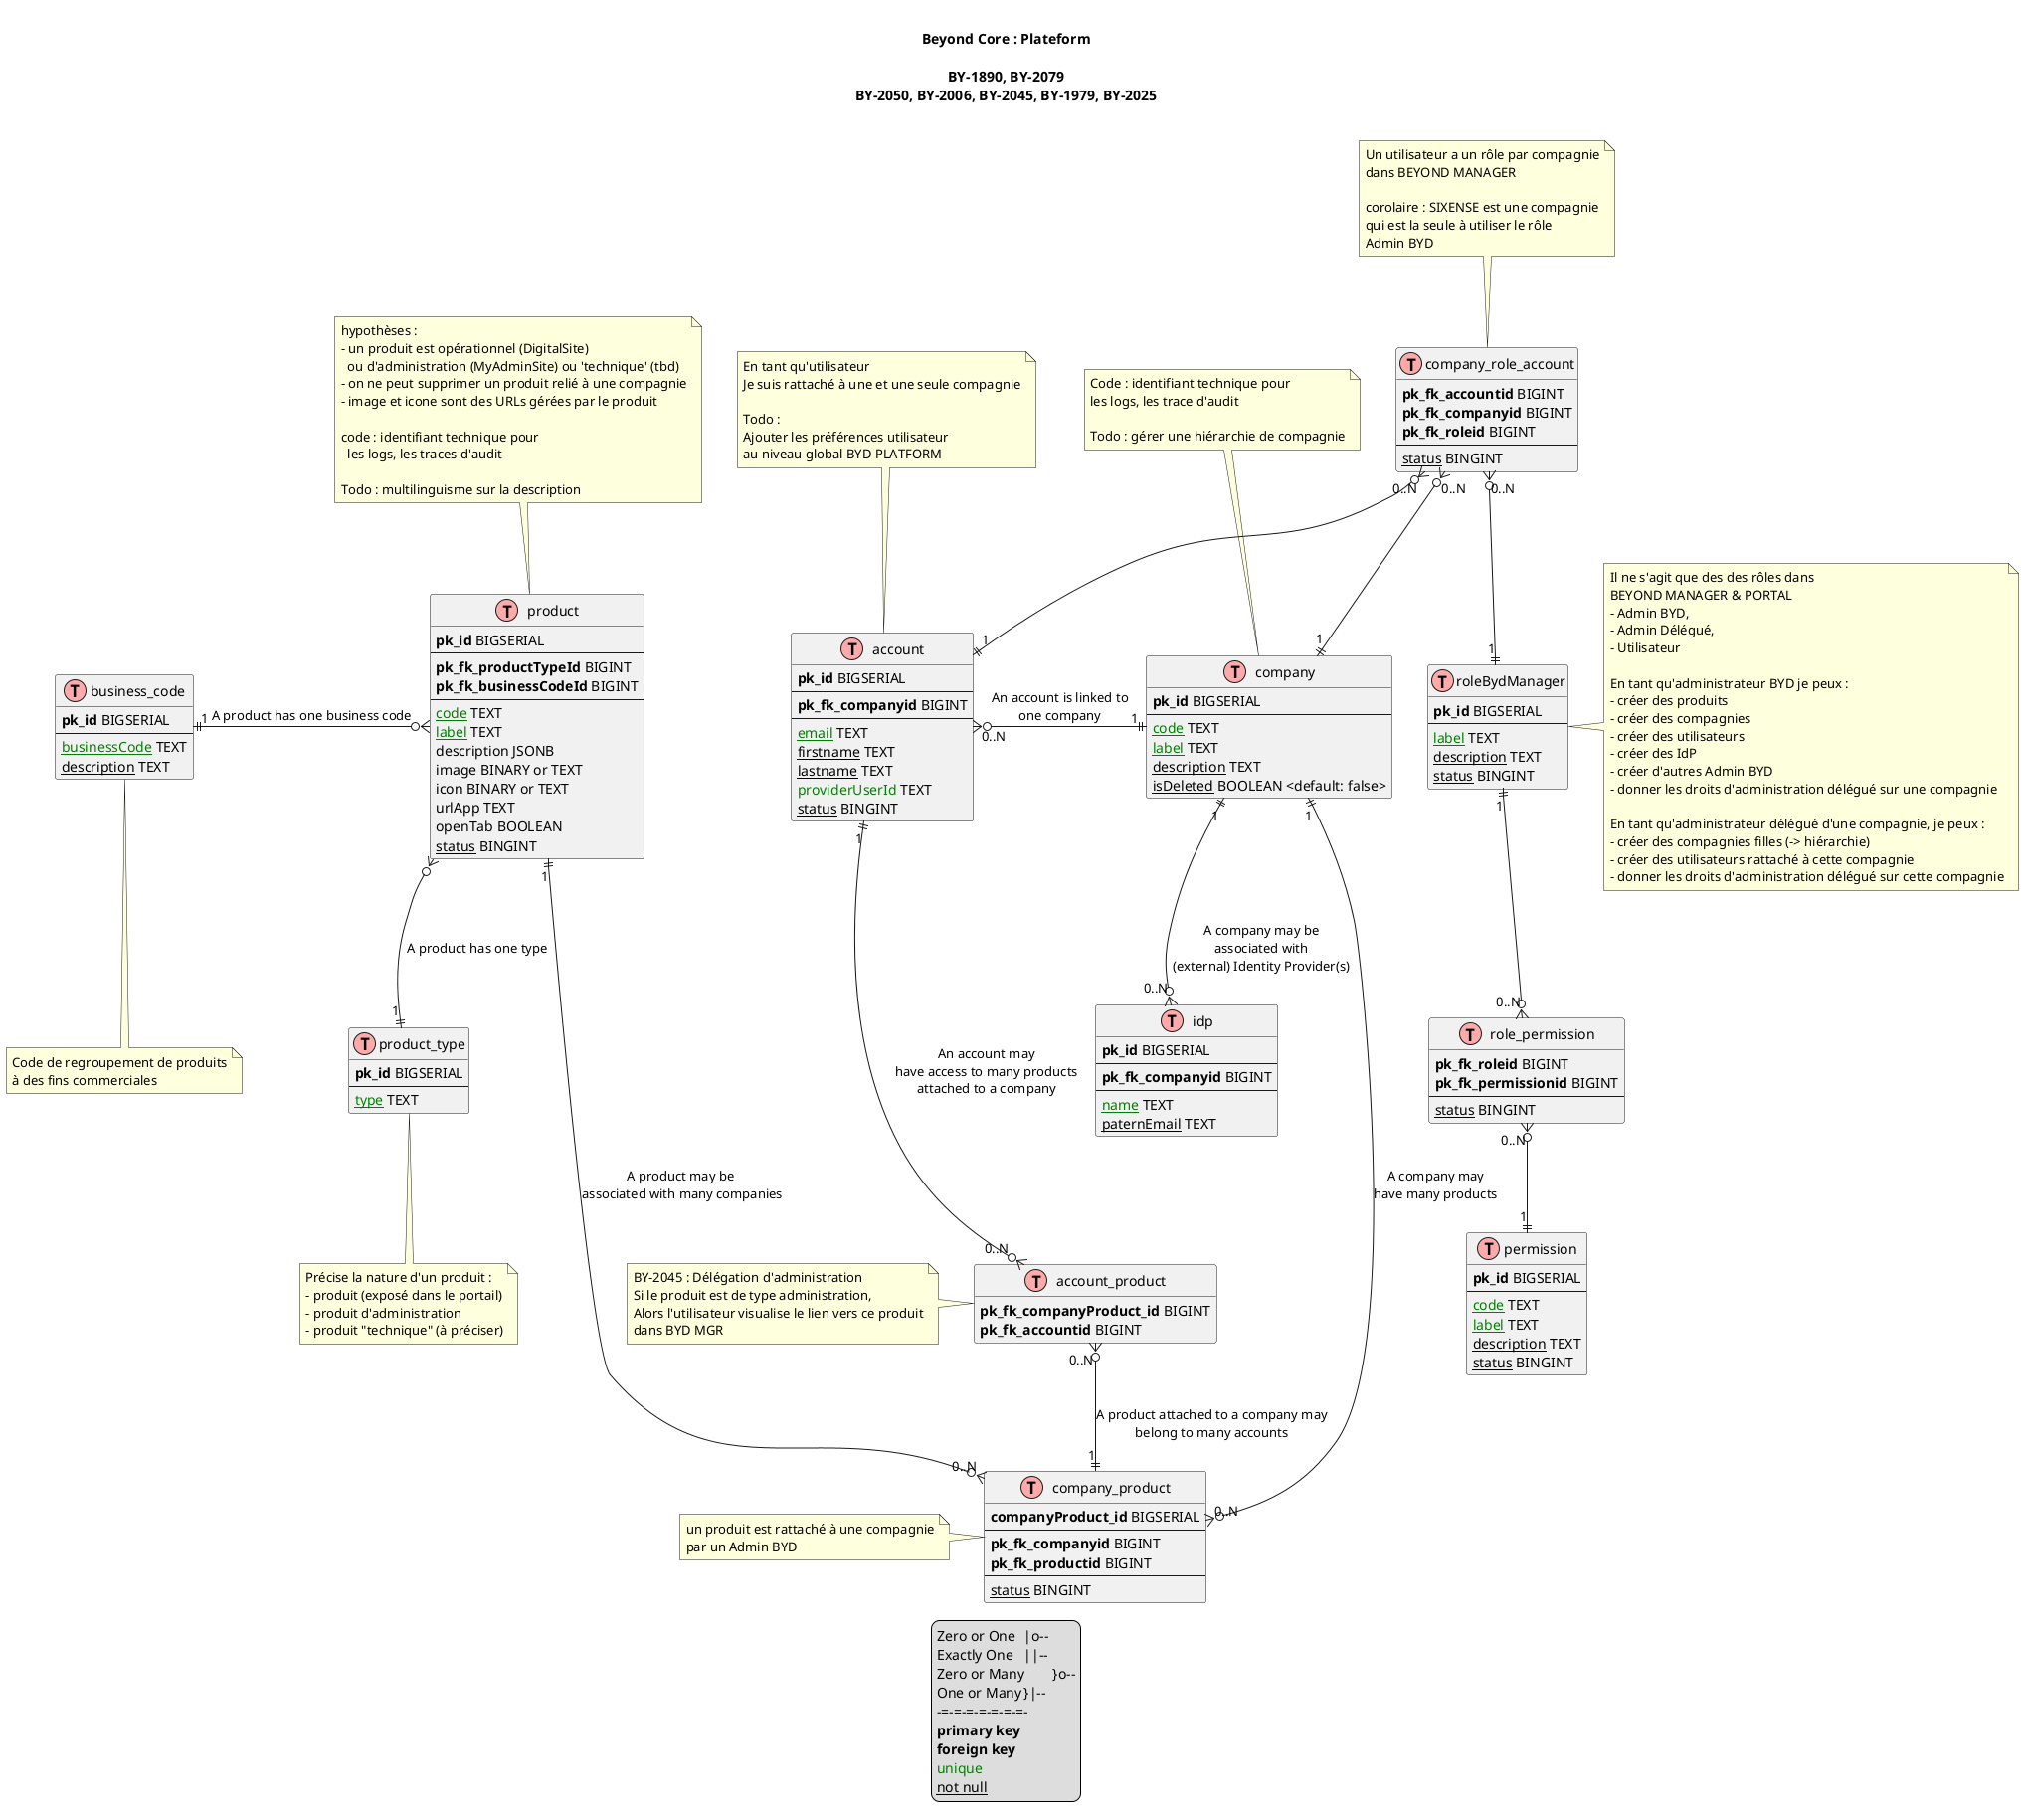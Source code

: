 @startuml Beyond Manager data model

title

Beyond Core : Plateform

BY-1890, BY-2079
BY-2050, BY-2006, BY-2045, BY-1979, BY-2025

end title

' hide the spot
' hide circle

' avoid problems with angled crows feet
' skinparam linetype ortho


' https://gist.github.com/QuantumGhost/0955a45383a0b6c0bc24f9654b3cb561

' uncomment the line below if you're using computer with a retina display
' skinparam dpi 300
!define Table(name,desc) class name as "desc" << (T,#FFAAAA) >>
' we use bold for primary key
' green color for unique
' and underscore for not_null
!define primary_key(x) <b>x</b>
!define foreign_key(x) <b>x</b>
!define unique(x) <color:green>x</color>
!define not_null(x) <u>x</u>
' other tags available:
' <i></i>
' <back:COLOR></color>, where color is a color name or html color code
' (#FFAACC)
' see: http://plantuml.com/classes.html#More
hide methods
hide stereotypes

' disposition du diagramme
Table(product, "product") {
  primary_key(pk_id) BIGSERIAL
  ---
  foreign_key(pk_fk_productTypeId) BIGINT
  foreign_key(pk_fk_businessCodeId) BIGINT
  ---
  not_null(unique(code)) TEXT
  not_null(unique(label)) TEXT
  description JSONB
  image BINARY or TEXT
  icon BINARY or TEXT
  urlApp TEXT
  openTab BOOLEAN
  not_null(status) BINGINT
}
note top of product
  hypothèses :
  - un produit est opérationnel (DigitalSite)
    ou d'administration (MyAdminSite) ou 'technique' (tbd)
  - on ne peut supprimer un produit relié à une compagnie
  - image et icone sont des URLs gérées par le produit
  
  code : identifiant technique pour
    les logs, les traces d'audit

  Todo : multilinguisme sur la description
end note

Table(company, "company") {
  primary_key(pk_id) BIGSERIAL
  ---
  not_null(unique(code)) TEXT
  not_null(unique(label)) TEXT
  not_null(description) TEXT
  not_null(isDeleted) BOOLEAN <default: false>
  'not_null(isSuperAdmin) BOOLEAN <default: false>
}
note top of company
  Code : identifiant technique pour
  les logs, les trace d'audit

  Todo : gérer une hiérarchie de compagnie
end note

Table(idp, "idp") {
  primary_key(pk_id) BIGSERIAL
  ---
  foreign_key(pk_fk_companyid) BIGINT
  ---
  not_null(unique(name)) TEXT
  not_null(paternEmail) TEXT
}

Table(account, "account") {
primary_key(pk_id) BIGSERIAL
---
foreign_key(pk_fk_companyid) BIGINT
'foreign_key(pk_fk_idpid) BIGINT
---
not_null(unique(email)) TEXT
not_null(firstname) TEXT
not_null(lastname) TEXT
unique(providerUserId) TEXT
not_null(status) BINGINT
'not_null(isAdminBYD) BOOLEAN
}
note top of account
  En tant qu'utilisateur
  Je suis rattaché à une et une seule compagnie

  Todo :
  Ajouter les préférences utilisateur
  au niveau global BYD PLATFORM
end note

Table(companyProduct, "company_product") {
  primary_key(companyProduct_id) BIGSERIAL
  ---
  foreign_key(pk_fk_companyid) BIGINT
  foreign_key(pk_fk_productid) BIGINT
  ---
  not_null(status) BINGINT
}
note left of companyProduct
  un produit est rattaché à une compagnie
  par un Admin BYD
end note

'Table(companyAccount, "company_account") {
'  primary_key(companyAccount_id) BIGSERIAL
'  ---
'  foreign_key(pk_fk_companyid) BIGINT
'  foreign_key(pk_fk_accountid) BIGINT
'}

Table(accountProduct, "account_product") {
  foreign_key(pk_fk_companyProduct_id) BIGINT
  foreign_key(pk_fk_accountid) BIGINT
 ' ---
  'not_null(isAdmin) BOOLEAN
  'not_null(status) BINGINT
}
note left of accountProduct
  BY-2045 : Délégation d'administration
  Si le produit est de type administration,
  Alors l'utilisateur visualise le lien vers ce produit
  dans BYD MGR
end note

Table(productType, "product_type") {
  primary_key(pk_id) BIGSERIAL
  ---
  not_null(unique(type)) TEXT
}
note bottom of productType
  Précise la nature d'un produit :
  - produit (exposé dans le portail)
  - produit d'administration
  - produit "technique" (à préciser)
end note

Table(businessCode, "business_code") {
  primary_key(pk_id) BIGSERIAL
  ---
  not_null(unique(businessCode)) TEXT
  not_null(description) TEXT
}
note bottom of businessCode
  Code de regroupement de produits
  à des fins commerciales
end note

Table(role, "roleBydManager") {
  primary_key(pk_id) BIGSERIAL
  ---
  not_null(unique(label)) TEXT
  not_null(description) TEXT
  not_null(status) BINGINT
}
note right of role
  Il ne s'agit que des des rôles dans
  BEYOND MANAGER & PORTAL
  - Admin BYD,
  - Admin Délégué,
  - Utilisateur
  
  En tant qu'administrateur BYD je peux :
  - créer des produits
  - créer des compagnies
  - créer des utilisateurs
  - créer des IdP
  - créer d'autres Admin BYD
  - donner les droits d'administration délégué sur une compagnie

  En tant qu'administrateur délégué d'une compagnie, je peux :
  - créer des compagnies filles (-> hiérarchie)
  - créer des utilisateurs rattaché à cette compagnie
  - donner les droits d'administration délégué sur cette compagnie
end note

Table(permission, "permission") {
  primary_key(pk_id) BIGSERIAL
  ---
  not_null(unique(code)) TEXT
  not_null(unique(label)) TEXT
  not_null(description) TEXT
  not_null(status) BINGINT
}

Table(rolePermission, "role_permission") {
  foreign_key(pk_fk_roleid) BIGINT
  foreign_key(pk_fk_permissionid) BIGINT
  ---
  not_null(status) BINGINT
}

Table(companyRoleAccount, "company_role_account") {
  foreign_key(pk_fk_accountid) BIGINT
  foreign_key(pk_fk_companyid) BIGINT
  foreign_key(pk_fk_roleid) BIGINT
  ---
  not_null(status) BINGINT
}
note top of companyRoleAccount
  Un utilisateur a un rôle par compagnie
  dans BEYOND MANAGER

  corolaire : SIXENSE est une compagnie
  qui est la seule à utiliser le rôle
  Admin BYD
end note

product -right[hidden]- account
'idp -right[hidden]- account
account -right[hidden]- company
company -right[hidden]- role

idp "0..N" }o-up-|| "1" company: A company may be\nassociated with\n(external) Identity Provider(s)
'idp "1" |o-up-o{ "0..N" account: An account may\nhave only one idp

' relationships
'companyProduct "0..N" }o--up--|| "1" product: A product may be \nassociated with many companies
'companyProduct "0..N" }o--|| "1" product: A product may be \nassociated with many companies
product "1" ||-down-o{ "0..N" companyProduct: A product may be \nassociated with many companies
product }o-down-|| "1" productType: A product has one type
product }o-left-|| "1" businessCode: A product has one business code
'companyProduct "0..N" }o--up--|| "1" company: A company may\nhave many products
'companyProduct "0..N" }o--|| "1" company: A company may\nhave many products
company "1" ||-down-o{ "0..N" companyProduct: A company may\nhave many products

account "1" ||-down--o{ "0..N" accountProduct: An account may\nhave access to many products\nattached to a company
accountProduct "0..N" }o-down-|| "1" companyProduct: A product attached to a company may\nbelong to many accounts

' company
'company "1" ||-down-o{ "0..N" companyAccount: A company may\nhave many accounts
'companyAccount "1" ||-up-o{ "0..N" account: An account may\nhave only one company
company "1" ||-left-o{ "0..N" account: An account is linked to\none company

' company .[hidden].> companyRoleAccount
'account "0..N" }o-right-|| "1" role: An account has\nonly one role in BYD MANAGER for a company
'product -down[hidden]- companyProduct
'productType -down[hidden]- product
'company -down[hidden]- companyProduct
'company -up[hidden]- companyRoleAccount
'role -up[hidden]- companyRoleAccount
'account -up[hidden]- companyRoleAccount

company "1" ||-up-o{ "0..N" companyRoleAccount
account "1" ||-up-o{ "0..N" companyRoleAccount
role "1" ||-up-o{ "0..N" companyRoleAccount

role "1" ||-down-o{ "0..N" rolePermission
rolePermission "0..N" }o-down-|| "1" permission


legend bottom
  Zero or One	|o--
  Exactly One	||--
  Zero or Many	}o--
  One or Many	}|--
  -=-=-=-=-=-=-=-
  primary_key("primary key")
  foreign_key("foreign key")
  unique(unique)
  not_null("not null")
endlegend

@enduml
